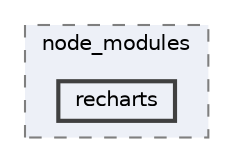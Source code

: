 digraph "C:/Users/arisc/OneDrive/Documents/GitHub/FINAL/EcoEats-Project/node_modules/recharts"
{
 // LATEX_PDF_SIZE
  bgcolor="transparent";
  edge [fontname=Helvetica,fontsize=10,labelfontname=Helvetica,labelfontsize=10];
  node [fontname=Helvetica,fontsize=10,shape=box,height=0.2,width=0.4];
  compound=true
  subgraph clusterdir_5091f2b68170d33f954320199e2fed0a {
    graph [ bgcolor="#edf0f7", pencolor="grey50", label="node_modules", fontname=Helvetica,fontsize=10 style="filled,dashed", URL="dir_5091f2b68170d33f954320199e2fed0a.html",tooltip=""]
  dir_2c3403c6586fe6d3fffab80192f08186 [label="recharts", fillcolor="#edf0f7", color="grey25", style="filled,bold", URL="dir_2c3403c6586fe6d3fffab80192f08186.html",tooltip=""];
  }
}
